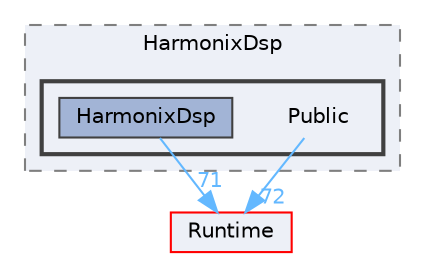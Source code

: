 digraph "Public"
{
 // INTERACTIVE_SVG=YES
 // LATEX_PDF_SIZE
  bgcolor="transparent";
  edge [fontname=Helvetica,fontsize=10,labelfontname=Helvetica,labelfontsize=10];
  node [fontname=Helvetica,fontsize=10,shape=box,height=0.2,width=0.4];
  compound=true
  subgraph clusterdir_4e1a6c5cdd9198d90377cec3c249fdb9 {
    graph [ bgcolor="#edf0f7", pencolor="grey50", label="HarmonixDsp", fontname=Helvetica,fontsize=10 style="filled,dashed", URL="dir_4e1a6c5cdd9198d90377cec3c249fdb9.html",tooltip=""]
  subgraph clusterdir_43330009b7ebf09001555d387e1f265b {
    graph [ bgcolor="#edf0f7", pencolor="grey25", label="", fontname=Helvetica,fontsize=10 style="filled,bold", URL="dir_43330009b7ebf09001555d387e1f265b.html",tooltip=""]
    dir_43330009b7ebf09001555d387e1f265b [shape=plaintext, label="Public"];
  dir_8ebd40ac4f0a02c7b54cb13fd3192893 [label="HarmonixDsp", fillcolor="#a2b4d6", color="grey25", style="filled", URL="dir_8ebd40ac4f0a02c7b54cb13fd3192893.html",tooltip=""];
  }
  }
  dir_7536b172fbd480bfd146a1b1acd6856b [label="Runtime", fillcolor="#edf0f7", color="red", style="filled", URL="dir_7536b172fbd480bfd146a1b1acd6856b.html",tooltip=""];
  dir_43330009b7ebf09001555d387e1f265b->dir_7536b172fbd480bfd146a1b1acd6856b [headlabel="72", labeldistance=1.5 headhref="dir_000866_000984.html" href="dir_000866_000984.html" color="steelblue1" fontcolor="steelblue1"];
  dir_8ebd40ac4f0a02c7b54cb13fd3192893->dir_7536b172fbd480bfd146a1b1acd6856b [headlabel="71", labeldistance=1.5 headhref="dir_000467_000984.html" href="dir_000467_000984.html" color="steelblue1" fontcolor="steelblue1"];
}
